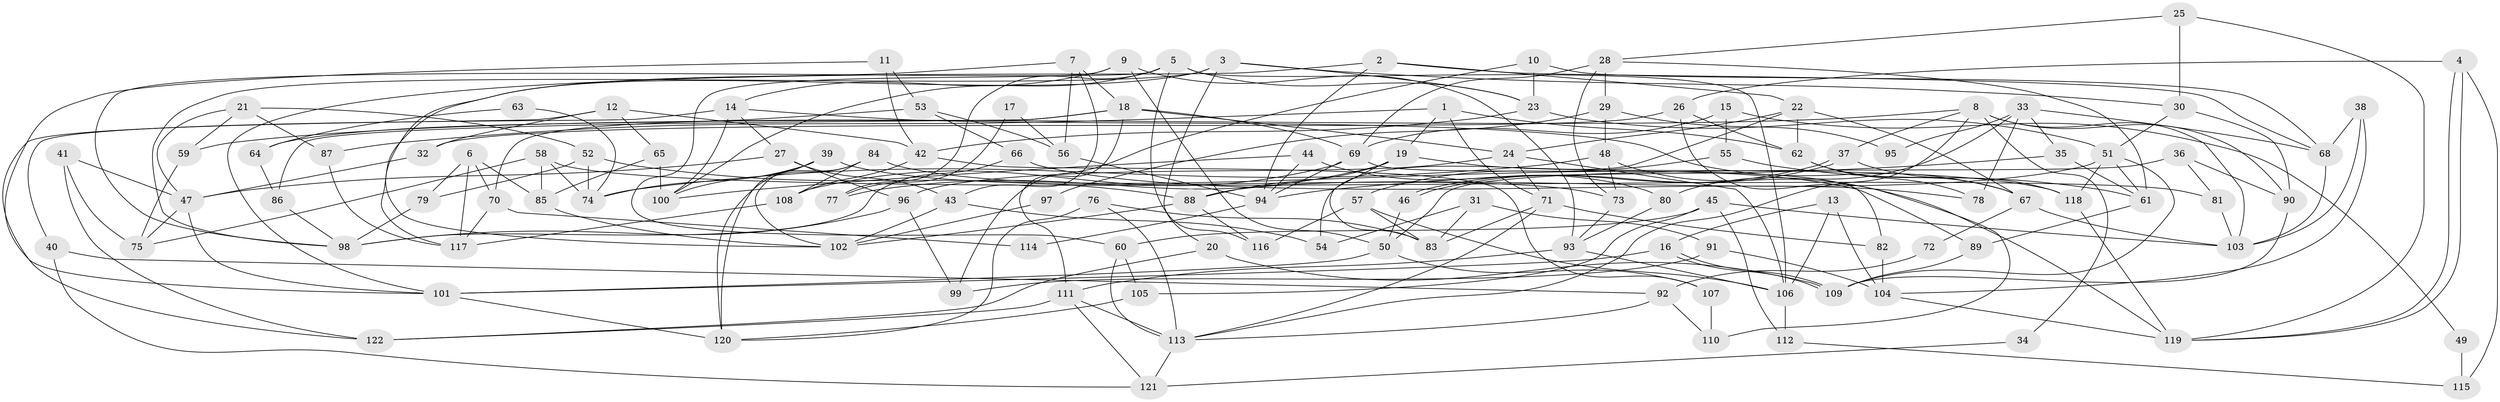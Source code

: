 // coarse degree distribution, {8: 0.05813953488372093, 4: 0.19767441860465115, 5: 0.1744186046511628, 11: 0.023255813953488372, 6: 0.09302325581395349, 19: 0.011627906976744186, 3: 0.32558139534883723, 7: 0.023255813953488372, 2: 0.09302325581395349}
// Generated by graph-tools (version 1.1) at 2025/51/03/04/25 22:51:19]
// undirected, 122 vertices, 244 edges
graph export_dot {
  node [color=gray90,style=filled];
  1;
  2;
  3;
  4;
  5;
  6;
  7;
  8;
  9;
  10;
  11;
  12;
  13;
  14;
  15;
  16;
  17;
  18;
  19;
  20;
  21;
  22;
  23;
  24;
  25;
  26;
  27;
  28;
  29;
  30;
  31;
  32;
  33;
  34;
  35;
  36;
  37;
  38;
  39;
  40;
  41;
  42;
  43;
  44;
  45;
  46;
  47;
  48;
  49;
  50;
  51;
  52;
  53;
  54;
  55;
  56;
  57;
  58;
  59;
  60;
  61;
  62;
  63;
  64;
  65;
  66;
  67;
  68;
  69;
  70;
  71;
  72;
  73;
  74;
  75;
  76;
  77;
  78;
  79;
  80;
  81;
  82;
  83;
  84;
  85;
  86;
  87;
  88;
  89;
  90;
  91;
  92;
  93;
  94;
  95;
  96;
  97;
  98;
  99;
  100;
  101;
  102;
  103;
  104;
  105;
  106;
  107;
  108;
  109;
  110;
  111;
  112;
  113;
  114;
  115;
  116;
  117;
  118;
  119;
  120;
  121;
  122;
  1 -- 71;
  1 -- 19;
  1 -- 62;
  1 -- 87;
  2 -- 94;
  2 -- 22;
  2 -- 68;
  2 -- 101;
  3 -- 23;
  3 -- 117;
  3 -- 20;
  3 -- 30;
  3 -- 98;
  4 -- 119;
  4 -- 119;
  4 -- 26;
  4 -- 115;
  5 -- 98;
  5 -- 106;
  5 -- 23;
  5 -- 77;
  5 -- 100;
  5 -- 116;
  6 -- 117;
  6 -- 85;
  6 -- 70;
  6 -- 79;
  7 -- 18;
  7 -- 56;
  7 -- 43;
  7 -- 102;
  8 -- 113;
  8 -- 90;
  8 -- 34;
  8 -- 37;
  8 -- 59;
  8 -- 103;
  9 -- 50;
  9 -- 93;
  9 -- 14;
  9 -- 60;
  10 -- 68;
  10 -- 99;
  10 -- 23;
  11 -- 42;
  11 -- 101;
  11 -- 53;
  12 -- 42;
  12 -- 122;
  12 -- 32;
  12 -- 65;
  13 -- 106;
  13 -- 16;
  13 -- 104;
  14 -- 67;
  14 -- 27;
  14 -- 40;
  14 -- 100;
  15 -- 55;
  15 -- 69;
  15 -- 49;
  16 -- 101;
  16 -- 109;
  16 -- 109;
  17 -- 56;
  17 -- 77;
  18 -- 111;
  18 -- 24;
  18 -- 69;
  18 -- 70;
  18 -- 86;
  19 -- 88;
  19 -- 118;
  19 -- 77;
  19 -- 83;
  20 -- 109;
  20 -- 122;
  21 -- 59;
  21 -- 47;
  21 -- 52;
  21 -- 87;
  22 -- 24;
  22 -- 67;
  22 -- 54;
  22 -- 62;
  23 -- 42;
  23 -- 51;
  24 -- 96;
  24 -- 71;
  24 -- 106;
  25 -- 28;
  25 -- 119;
  25 -- 30;
  26 -- 62;
  26 -- 32;
  26 -- 110;
  27 -- 47;
  27 -- 43;
  27 -- 96;
  28 -- 61;
  28 -- 69;
  28 -- 29;
  28 -- 73;
  29 -- 48;
  29 -- 95;
  29 -- 97;
  30 -- 51;
  30 -- 90;
  31 -- 54;
  31 -- 83;
  31 -- 91;
  32 -- 47;
  33 -- 35;
  33 -- 68;
  33 -- 78;
  33 -- 80;
  33 -- 95;
  34 -- 121;
  35 -- 61;
  35 -- 94;
  36 -- 90;
  36 -- 81;
  36 -- 50;
  37 -- 46;
  37 -- 46;
  37 -- 118;
  38 -- 104;
  38 -- 103;
  38 -- 68;
  39 -- 100;
  39 -- 73;
  39 -- 74;
  39 -- 120;
  40 -- 92;
  40 -- 121;
  41 -- 47;
  41 -- 122;
  41 -- 75;
  42 -- 108;
  42 -- 107;
  43 -- 54;
  43 -- 102;
  44 -- 80;
  44 -- 100;
  44 -- 94;
  45 -- 60;
  45 -- 103;
  45 -- 105;
  45 -- 112;
  46 -- 50;
  47 -- 75;
  47 -- 101;
  48 -- 74;
  48 -- 119;
  48 -- 73;
  49 -- 115;
  50 -- 101;
  50 -- 107;
  51 -- 61;
  51 -- 88;
  51 -- 109;
  51 -- 118;
  52 -- 88;
  52 -- 74;
  52 -- 79;
  53 -- 66;
  53 -- 56;
  53 -- 64;
  55 -- 57;
  55 -- 61;
  56 -- 94;
  57 -- 116;
  57 -- 83;
  57 -- 106;
  58 -- 74;
  58 -- 85;
  58 -- 75;
  58 -- 81;
  59 -- 75;
  60 -- 105;
  60 -- 113;
  61 -- 89;
  62 -- 67;
  62 -- 78;
  63 -- 64;
  63 -- 74;
  64 -- 86;
  65 -- 100;
  65 -- 85;
  66 -- 78;
  66 -- 98;
  67 -- 103;
  67 -- 72;
  68 -- 103;
  69 -- 82;
  69 -- 94;
  69 -- 108;
  70 -- 114;
  70 -- 117;
  71 -- 83;
  71 -- 113;
  71 -- 82;
  72 -- 92;
  73 -- 93;
  76 -- 113;
  76 -- 120;
  76 -- 83;
  79 -- 98;
  80 -- 93;
  81 -- 103;
  82 -- 104;
  84 -- 108;
  84 -- 102;
  84 -- 89;
  84 -- 120;
  85 -- 102;
  86 -- 98;
  87 -- 117;
  88 -- 102;
  88 -- 116;
  89 -- 109;
  90 -- 109;
  91 -- 104;
  91 -- 99;
  92 -- 113;
  92 -- 110;
  93 -- 106;
  93 -- 111;
  94 -- 114;
  96 -- 98;
  96 -- 99;
  97 -- 102;
  101 -- 120;
  104 -- 119;
  105 -- 120;
  106 -- 112;
  107 -- 110;
  108 -- 117;
  111 -- 121;
  111 -- 113;
  111 -- 122;
  112 -- 115;
  113 -- 121;
  118 -- 119;
}
